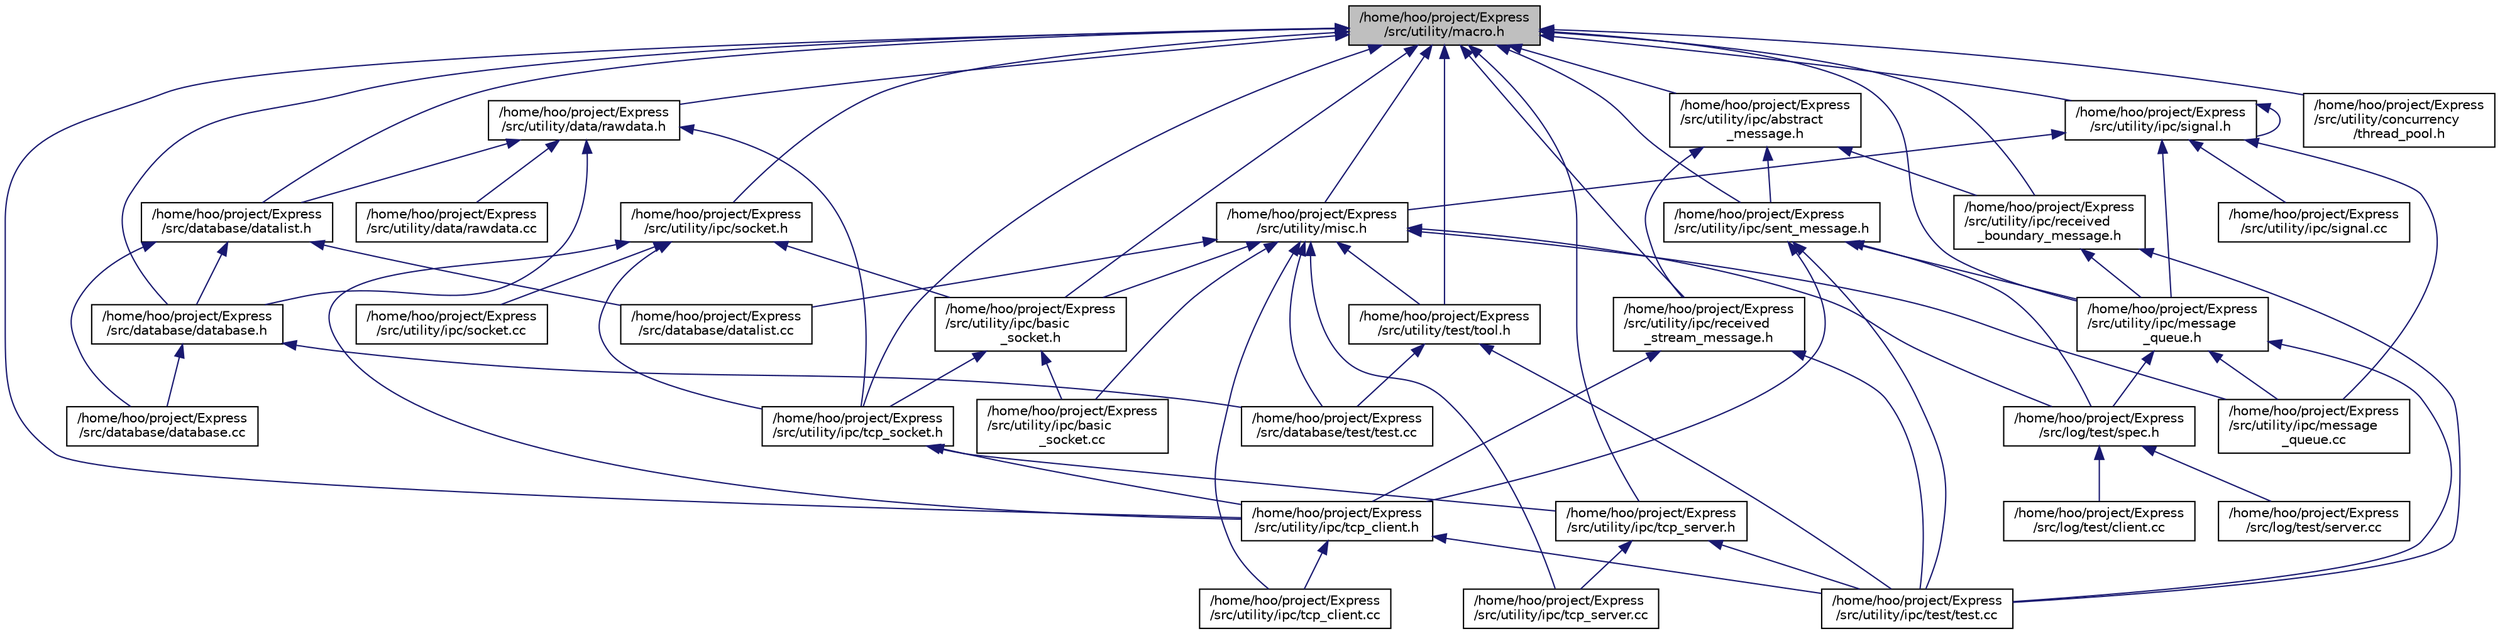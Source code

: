 digraph "/home/hoo/project/Express/src/utility/macro.h"
{
 // LATEX_PDF_SIZE
  edge [fontname="Helvetica",fontsize="10",labelfontname="Helvetica",labelfontsize="10"];
  node [fontname="Helvetica",fontsize="10",shape=record];
  Node1 [label="/home/hoo/project/Express\l/src/utility/macro.h",height=0.2,width=0.4,color="black", fillcolor="grey75", style="filled", fontcolor="black",tooltip=" "];
  Node1 -> Node2 [dir="back",color="midnightblue",fontsize="10",style="solid",fontname="Helvetica"];
  Node2 [label="/home/hoo/project/Express\l/src/database/database.h",height=0.2,width=0.4,color="black", fillcolor="white", style="filled",URL="$database_8h.html",tooltip=" "];
  Node2 -> Node3 [dir="back",color="midnightblue",fontsize="10",style="solid",fontname="Helvetica"];
  Node3 [label="/home/hoo/project/Express\l/src/database/database.cc",height=0.2,width=0.4,color="black", fillcolor="white", style="filled",URL="$database_8cc.html",tooltip=" "];
  Node2 -> Node4 [dir="back",color="midnightblue",fontsize="10",style="solid",fontname="Helvetica"];
  Node4 [label="/home/hoo/project/Express\l/src/database/test/test.cc",height=0.2,width=0.4,color="black", fillcolor="white", style="filled",URL="$database_2test_2test_8cc.html",tooltip=" "];
  Node1 -> Node5 [dir="back",color="midnightblue",fontsize="10",style="solid",fontname="Helvetica"];
  Node5 [label="/home/hoo/project/Express\l/src/database/datalist.h",height=0.2,width=0.4,color="black", fillcolor="white", style="filled",URL="$datalist_8h.html",tooltip=" "];
  Node5 -> Node3 [dir="back",color="midnightblue",fontsize="10",style="solid",fontname="Helvetica"];
  Node5 -> Node2 [dir="back",color="midnightblue",fontsize="10",style="solid",fontname="Helvetica"];
  Node5 -> Node6 [dir="back",color="midnightblue",fontsize="10",style="solid",fontname="Helvetica"];
  Node6 [label="/home/hoo/project/Express\l/src/database/datalist.cc",height=0.2,width=0.4,color="black", fillcolor="white", style="filled",URL="$datalist_8cc.html",tooltip=" "];
  Node1 -> Node7 [dir="back",color="midnightblue",fontsize="10",style="solid",fontname="Helvetica"];
  Node7 [label="/home/hoo/project/Express\l/src/utility/concurrency\l/thread_pool.h",height=0.2,width=0.4,color="black", fillcolor="white", style="filled",URL="$thread__pool_8h.html",tooltip=" "];
  Node1 -> Node8 [dir="back",color="midnightblue",fontsize="10",style="solid",fontname="Helvetica"];
  Node8 [label="/home/hoo/project/Express\l/src/utility/data/rawdata.h",height=0.2,width=0.4,color="black", fillcolor="white", style="filled",URL="$rawdata_8h.html",tooltip=" "];
  Node8 -> Node2 [dir="back",color="midnightblue",fontsize="10",style="solid",fontname="Helvetica"];
  Node8 -> Node5 [dir="back",color="midnightblue",fontsize="10",style="solid",fontname="Helvetica"];
  Node8 -> Node9 [dir="back",color="midnightblue",fontsize="10",style="solid",fontname="Helvetica"];
  Node9 [label="/home/hoo/project/Express\l/src/utility/data/rawdata.cc",height=0.2,width=0.4,color="black", fillcolor="white", style="filled",URL="$rawdata_8cc.html",tooltip=" "];
  Node8 -> Node10 [dir="back",color="midnightblue",fontsize="10",style="solid",fontname="Helvetica"];
  Node10 [label="/home/hoo/project/Express\l/src/utility/ipc/tcp_socket.h",height=0.2,width=0.4,color="black", fillcolor="white", style="filled",URL="$tcp__socket_8h.html",tooltip=" "];
  Node10 -> Node11 [dir="back",color="midnightblue",fontsize="10",style="solid",fontname="Helvetica"];
  Node11 [label="/home/hoo/project/Express\l/src/utility/ipc/tcp_client.h",height=0.2,width=0.4,color="black", fillcolor="white", style="filled",URL="$tcp__client_8h.html",tooltip=" "];
  Node11 -> Node12 [dir="back",color="midnightblue",fontsize="10",style="solid",fontname="Helvetica"];
  Node12 [label="/home/hoo/project/Express\l/src/utility/ipc/tcp_client.cc",height=0.2,width=0.4,color="black", fillcolor="white", style="filled",URL="$tcp__client_8cc.html",tooltip=" "];
  Node11 -> Node13 [dir="back",color="midnightblue",fontsize="10",style="solid",fontname="Helvetica"];
  Node13 [label="/home/hoo/project/Express\l/src/utility/ipc/test/test.cc",height=0.2,width=0.4,color="black", fillcolor="white", style="filled",URL="$utility_2ipc_2test_2test_8cc.html",tooltip=" "];
  Node10 -> Node14 [dir="back",color="midnightblue",fontsize="10",style="solid",fontname="Helvetica"];
  Node14 [label="/home/hoo/project/Express\l/src/utility/ipc/tcp_server.h",height=0.2,width=0.4,color="black", fillcolor="white", style="filled",URL="$tcp__server_8h.html",tooltip=" "];
  Node14 -> Node15 [dir="back",color="midnightblue",fontsize="10",style="solid",fontname="Helvetica"];
  Node15 [label="/home/hoo/project/Express\l/src/utility/ipc/tcp_server.cc",height=0.2,width=0.4,color="black", fillcolor="white", style="filled",URL="$tcp__server_8cc.html",tooltip=" "];
  Node14 -> Node13 [dir="back",color="midnightblue",fontsize="10",style="solid",fontname="Helvetica"];
  Node1 -> Node16 [dir="back",color="midnightblue",fontsize="10",style="solid",fontname="Helvetica"];
  Node16 [label="/home/hoo/project/Express\l/src/utility/ipc/abstract\l_message.h",height=0.2,width=0.4,color="black", fillcolor="white", style="filled",URL="$abstract__message_8h.html",tooltip=" "];
  Node16 -> Node17 [dir="back",color="midnightblue",fontsize="10",style="solid",fontname="Helvetica"];
  Node17 [label="/home/hoo/project/Express\l/src/utility/ipc/received\l_boundary_message.h",height=0.2,width=0.4,color="black", fillcolor="white", style="filled",URL="$received__boundary__message_8h.html",tooltip=" "];
  Node17 -> Node18 [dir="back",color="midnightblue",fontsize="10",style="solid",fontname="Helvetica"];
  Node18 [label="/home/hoo/project/Express\l/src/utility/ipc/message\l_queue.h",height=0.2,width=0.4,color="black", fillcolor="white", style="filled",URL="$message__queue_8h.html",tooltip=" "];
  Node18 -> Node19 [dir="back",color="midnightblue",fontsize="10",style="solid",fontname="Helvetica"];
  Node19 [label="/home/hoo/project/Express\l/src/log/test/spec.h",height=0.2,width=0.4,color="black", fillcolor="white", style="filled",URL="$spec_8h.html",tooltip=" "];
  Node19 -> Node20 [dir="back",color="midnightblue",fontsize="10",style="solid",fontname="Helvetica"];
  Node20 [label="/home/hoo/project/Express\l/src/log/test/client.cc",height=0.2,width=0.4,color="black", fillcolor="white", style="filled",URL="$client_8cc.html",tooltip=" "];
  Node19 -> Node21 [dir="back",color="midnightblue",fontsize="10",style="solid",fontname="Helvetica"];
  Node21 [label="/home/hoo/project/Express\l/src/log/test/server.cc",height=0.2,width=0.4,color="black", fillcolor="white", style="filled",URL="$server_8cc.html",tooltip=" "];
  Node18 -> Node22 [dir="back",color="midnightblue",fontsize="10",style="solid",fontname="Helvetica"];
  Node22 [label="/home/hoo/project/Express\l/src/utility/ipc/message\l_queue.cc",height=0.2,width=0.4,color="black", fillcolor="white", style="filled",URL="$message__queue_8cc.html",tooltip=" "];
  Node18 -> Node13 [dir="back",color="midnightblue",fontsize="10",style="solid",fontname="Helvetica"];
  Node17 -> Node13 [dir="back",color="midnightblue",fontsize="10",style="solid",fontname="Helvetica"];
  Node16 -> Node23 [dir="back",color="midnightblue",fontsize="10",style="solid",fontname="Helvetica"];
  Node23 [label="/home/hoo/project/Express\l/src/utility/ipc/received\l_stream_message.h",height=0.2,width=0.4,color="black", fillcolor="white", style="filled",URL="$received__stream__message_8h.html",tooltip=" "];
  Node23 -> Node11 [dir="back",color="midnightblue",fontsize="10",style="solid",fontname="Helvetica"];
  Node23 -> Node13 [dir="back",color="midnightblue",fontsize="10",style="solid",fontname="Helvetica"];
  Node16 -> Node24 [dir="back",color="midnightblue",fontsize="10",style="solid",fontname="Helvetica"];
  Node24 [label="/home/hoo/project/Express\l/src/utility/ipc/sent_message.h",height=0.2,width=0.4,color="black", fillcolor="white", style="filled",URL="$sent__message_8h.html",tooltip=" "];
  Node24 -> Node19 [dir="back",color="midnightblue",fontsize="10",style="solid",fontname="Helvetica"];
  Node24 -> Node18 [dir="back",color="midnightblue",fontsize="10",style="solid",fontname="Helvetica"];
  Node24 -> Node11 [dir="back",color="midnightblue",fontsize="10",style="solid",fontname="Helvetica"];
  Node24 -> Node13 [dir="back",color="midnightblue",fontsize="10",style="solid",fontname="Helvetica"];
  Node1 -> Node25 [dir="back",color="midnightblue",fontsize="10",style="solid",fontname="Helvetica"];
  Node25 [label="/home/hoo/project/Express\l/src/utility/ipc/basic\l_socket.h",height=0.2,width=0.4,color="black", fillcolor="white", style="filled",URL="$basic__socket_8h.html",tooltip=" "];
  Node25 -> Node26 [dir="back",color="midnightblue",fontsize="10",style="solid",fontname="Helvetica"];
  Node26 [label="/home/hoo/project/Express\l/src/utility/ipc/basic\l_socket.cc",height=0.2,width=0.4,color="black", fillcolor="white", style="filled",URL="$basic__socket_8cc.html",tooltip=" "];
  Node25 -> Node10 [dir="back",color="midnightblue",fontsize="10",style="solid",fontname="Helvetica"];
  Node1 -> Node18 [dir="back",color="midnightblue",fontsize="10",style="solid",fontname="Helvetica"];
  Node1 -> Node17 [dir="back",color="midnightblue",fontsize="10",style="solid",fontname="Helvetica"];
  Node1 -> Node23 [dir="back",color="midnightblue",fontsize="10",style="solid",fontname="Helvetica"];
  Node1 -> Node24 [dir="back",color="midnightblue",fontsize="10",style="solid",fontname="Helvetica"];
  Node1 -> Node27 [dir="back",color="midnightblue",fontsize="10",style="solid",fontname="Helvetica"];
  Node27 [label="/home/hoo/project/Express\l/src/utility/ipc/signal.h",height=0.2,width=0.4,color="black", fillcolor="white", style="filled",URL="$signal_8h.html",tooltip=" "];
  Node27 -> Node22 [dir="back",color="midnightblue",fontsize="10",style="solid",fontname="Helvetica"];
  Node27 -> Node18 [dir="back",color="midnightblue",fontsize="10",style="solid",fontname="Helvetica"];
  Node27 -> Node28 [dir="back",color="midnightblue",fontsize="10",style="solid",fontname="Helvetica"];
  Node28 [label="/home/hoo/project/Express\l/src/utility/ipc/signal.cc",height=0.2,width=0.4,color="black", fillcolor="white", style="filled",URL="$signal_8cc.html",tooltip=" "];
  Node27 -> Node27 [dir="back",color="midnightblue",fontsize="10",style="solid",fontname="Helvetica"];
  Node27 -> Node29 [dir="back",color="midnightblue",fontsize="10",style="solid",fontname="Helvetica"];
  Node29 [label="/home/hoo/project/Express\l/src/utility/misc.h",height=0.2,width=0.4,color="black", fillcolor="white", style="filled",URL="$misc_8h.html",tooltip=" "];
  Node29 -> Node6 [dir="back",color="midnightblue",fontsize="10",style="solid",fontname="Helvetica"];
  Node29 -> Node4 [dir="back",color="midnightblue",fontsize="10",style="solid",fontname="Helvetica"];
  Node29 -> Node19 [dir="back",color="midnightblue",fontsize="10",style="solid",fontname="Helvetica"];
  Node29 -> Node26 [dir="back",color="midnightblue",fontsize="10",style="solid",fontname="Helvetica"];
  Node29 -> Node25 [dir="back",color="midnightblue",fontsize="10",style="solid",fontname="Helvetica"];
  Node29 -> Node22 [dir="back",color="midnightblue",fontsize="10",style="solid",fontname="Helvetica"];
  Node29 -> Node12 [dir="back",color="midnightblue",fontsize="10",style="solid",fontname="Helvetica"];
  Node29 -> Node15 [dir="back",color="midnightblue",fontsize="10",style="solid",fontname="Helvetica"];
  Node29 -> Node30 [dir="back",color="midnightblue",fontsize="10",style="solid",fontname="Helvetica"];
  Node30 [label="/home/hoo/project/Express\l/src/utility/test/tool.h",height=0.2,width=0.4,color="black", fillcolor="white", style="filled",URL="$tool_8h.html",tooltip=" "];
  Node30 -> Node4 [dir="back",color="midnightblue",fontsize="10",style="solid",fontname="Helvetica"];
  Node30 -> Node13 [dir="back",color="midnightblue",fontsize="10",style="solid",fontname="Helvetica"];
  Node1 -> Node31 [dir="back",color="midnightblue",fontsize="10",style="solid",fontname="Helvetica"];
  Node31 [label="/home/hoo/project/Express\l/src/utility/ipc/socket.h",height=0.2,width=0.4,color="black", fillcolor="white", style="filled",URL="$socket_8h.html",tooltip=" "];
  Node31 -> Node25 [dir="back",color="midnightblue",fontsize="10",style="solid",fontname="Helvetica"];
  Node31 -> Node32 [dir="back",color="midnightblue",fontsize="10",style="solid",fontname="Helvetica"];
  Node32 [label="/home/hoo/project/Express\l/src/utility/ipc/socket.cc",height=0.2,width=0.4,color="black", fillcolor="white", style="filled",URL="$socket_8cc.html",tooltip=" "];
  Node31 -> Node11 [dir="back",color="midnightblue",fontsize="10",style="solid",fontname="Helvetica"];
  Node31 -> Node10 [dir="back",color="midnightblue",fontsize="10",style="solid",fontname="Helvetica"];
  Node1 -> Node11 [dir="back",color="midnightblue",fontsize="10",style="solid",fontname="Helvetica"];
  Node1 -> Node14 [dir="back",color="midnightblue",fontsize="10",style="solid",fontname="Helvetica"];
  Node1 -> Node10 [dir="back",color="midnightblue",fontsize="10",style="solid",fontname="Helvetica"];
  Node1 -> Node29 [dir="back",color="midnightblue",fontsize="10",style="solid",fontname="Helvetica"];
  Node1 -> Node30 [dir="back",color="midnightblue",fontsize="10",style="solid",fontname="Helvetica"];
}
